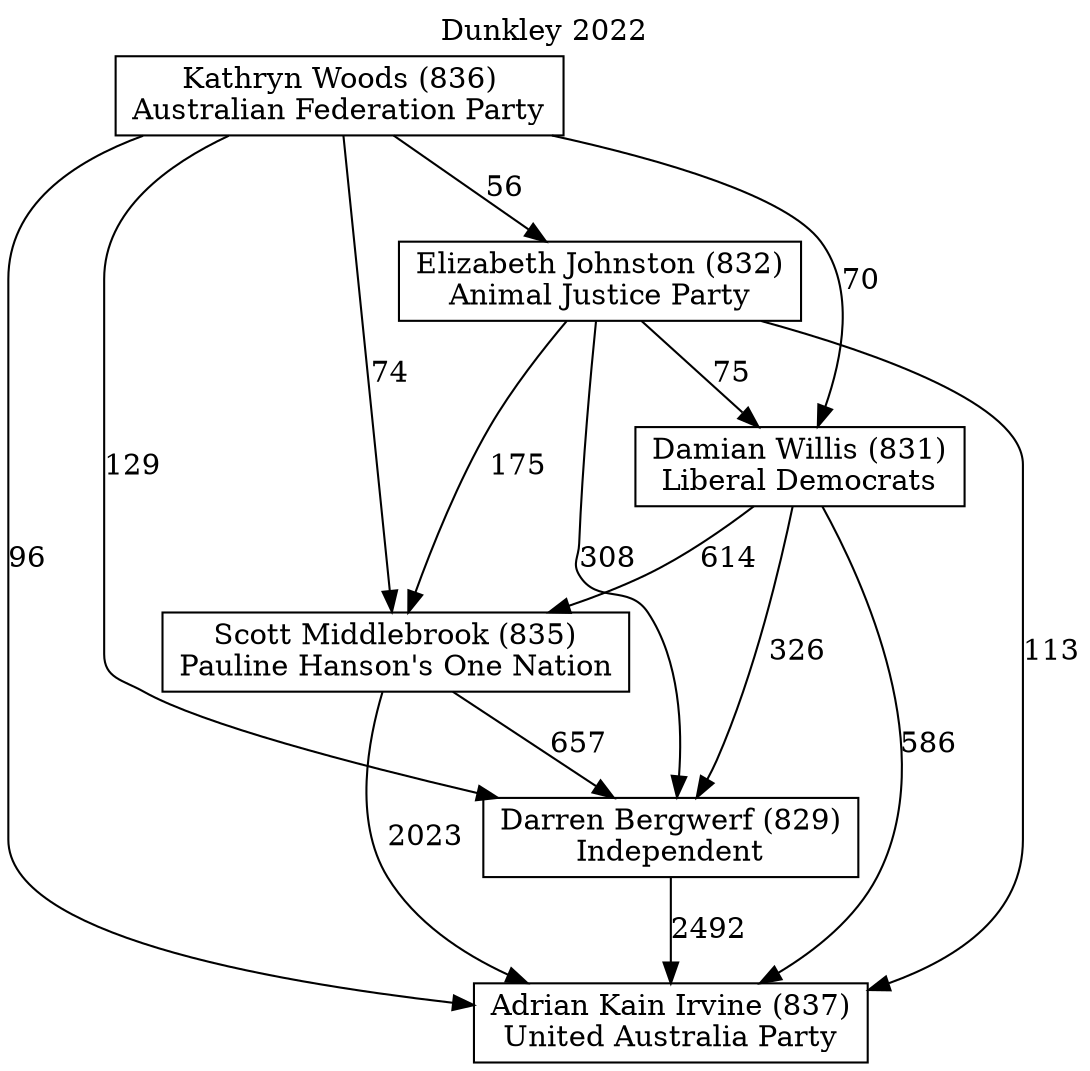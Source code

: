 // House preference flow
digraph "Adrian Kain Irvine (837)_Dunkley_2022" {
	graph [label="Dunkley 2022" labelloc=t mclimit=2]
	node [shape=box]
	"Adrian Kain Irvine (837)" [label="Adrian Kain Irvine (837)
United Australia Party"]
	"Darren Bergwerf (829)" [label="Darren Bergwerf (829)
Independent"]
	"Scott Middlebrook (835)" [label="Scott Middlebrook (835)
Pauline Hanson's One Nation"]
	"Damian Willis (831)" [label="Damian Willis (831)
Liberal Democrats"]
	"Elizabeth Johnston (832)" [label="Elizabeth Johnston (832)
Animal Justice Party"]
	"Kathryn Woods (836)" [label="Kathryn Woods (836)
Australian Federation Party"]
	"Darren Bergwerf (829)" -> "Adrian Kain Irvine (837)" [label=2492]
	"Scott Middlebrook (835)" -> "Darren Bergwerf (829)" [label=657]
	"Damian Willis (831)" -> "Scott Middlebrook (835)" [label=614]
	"Elizabeth Johnston (832)" -> "Damian Willis (831)" [label=75]
	"Kathryn Woods (836)" -> "Elizabeth Johnston (832)" [label=56]
	"Scott Middlebrook (835)" -> "Adrian Kain Irvine (837)" [label=2023]
	"Damian Willis (831)" -> "Adrian Kain Irvine (837)" [label=586]
	"Elizabeth Johnston (832)" -> "Adrian Kain Irvine (837)" [label=113]
	"Kathryn Woods (836)" -> "Adrian Kain Irvine (837)" [label=96]
	"Kathryn Woods (836)" -> "Damian Willis (831)" [label=70]
	"Elizabeth Johnston (832)" -> "Scott Middlebrook (835)" [label=175]
	"Kathryn Woods (836)" -> "Scott Middlebrook (835)" [label=74]
	"Damian Willis (831)" -> "Darren Bergwerf (829)" [label=326]
	"Elizabeth Johnston (832)" -> "Darren Bergwerf (829)" [label=308]
	"Kathryn Woods (836)" -> "Darren Bergwerf (829)" [label=129]
}
